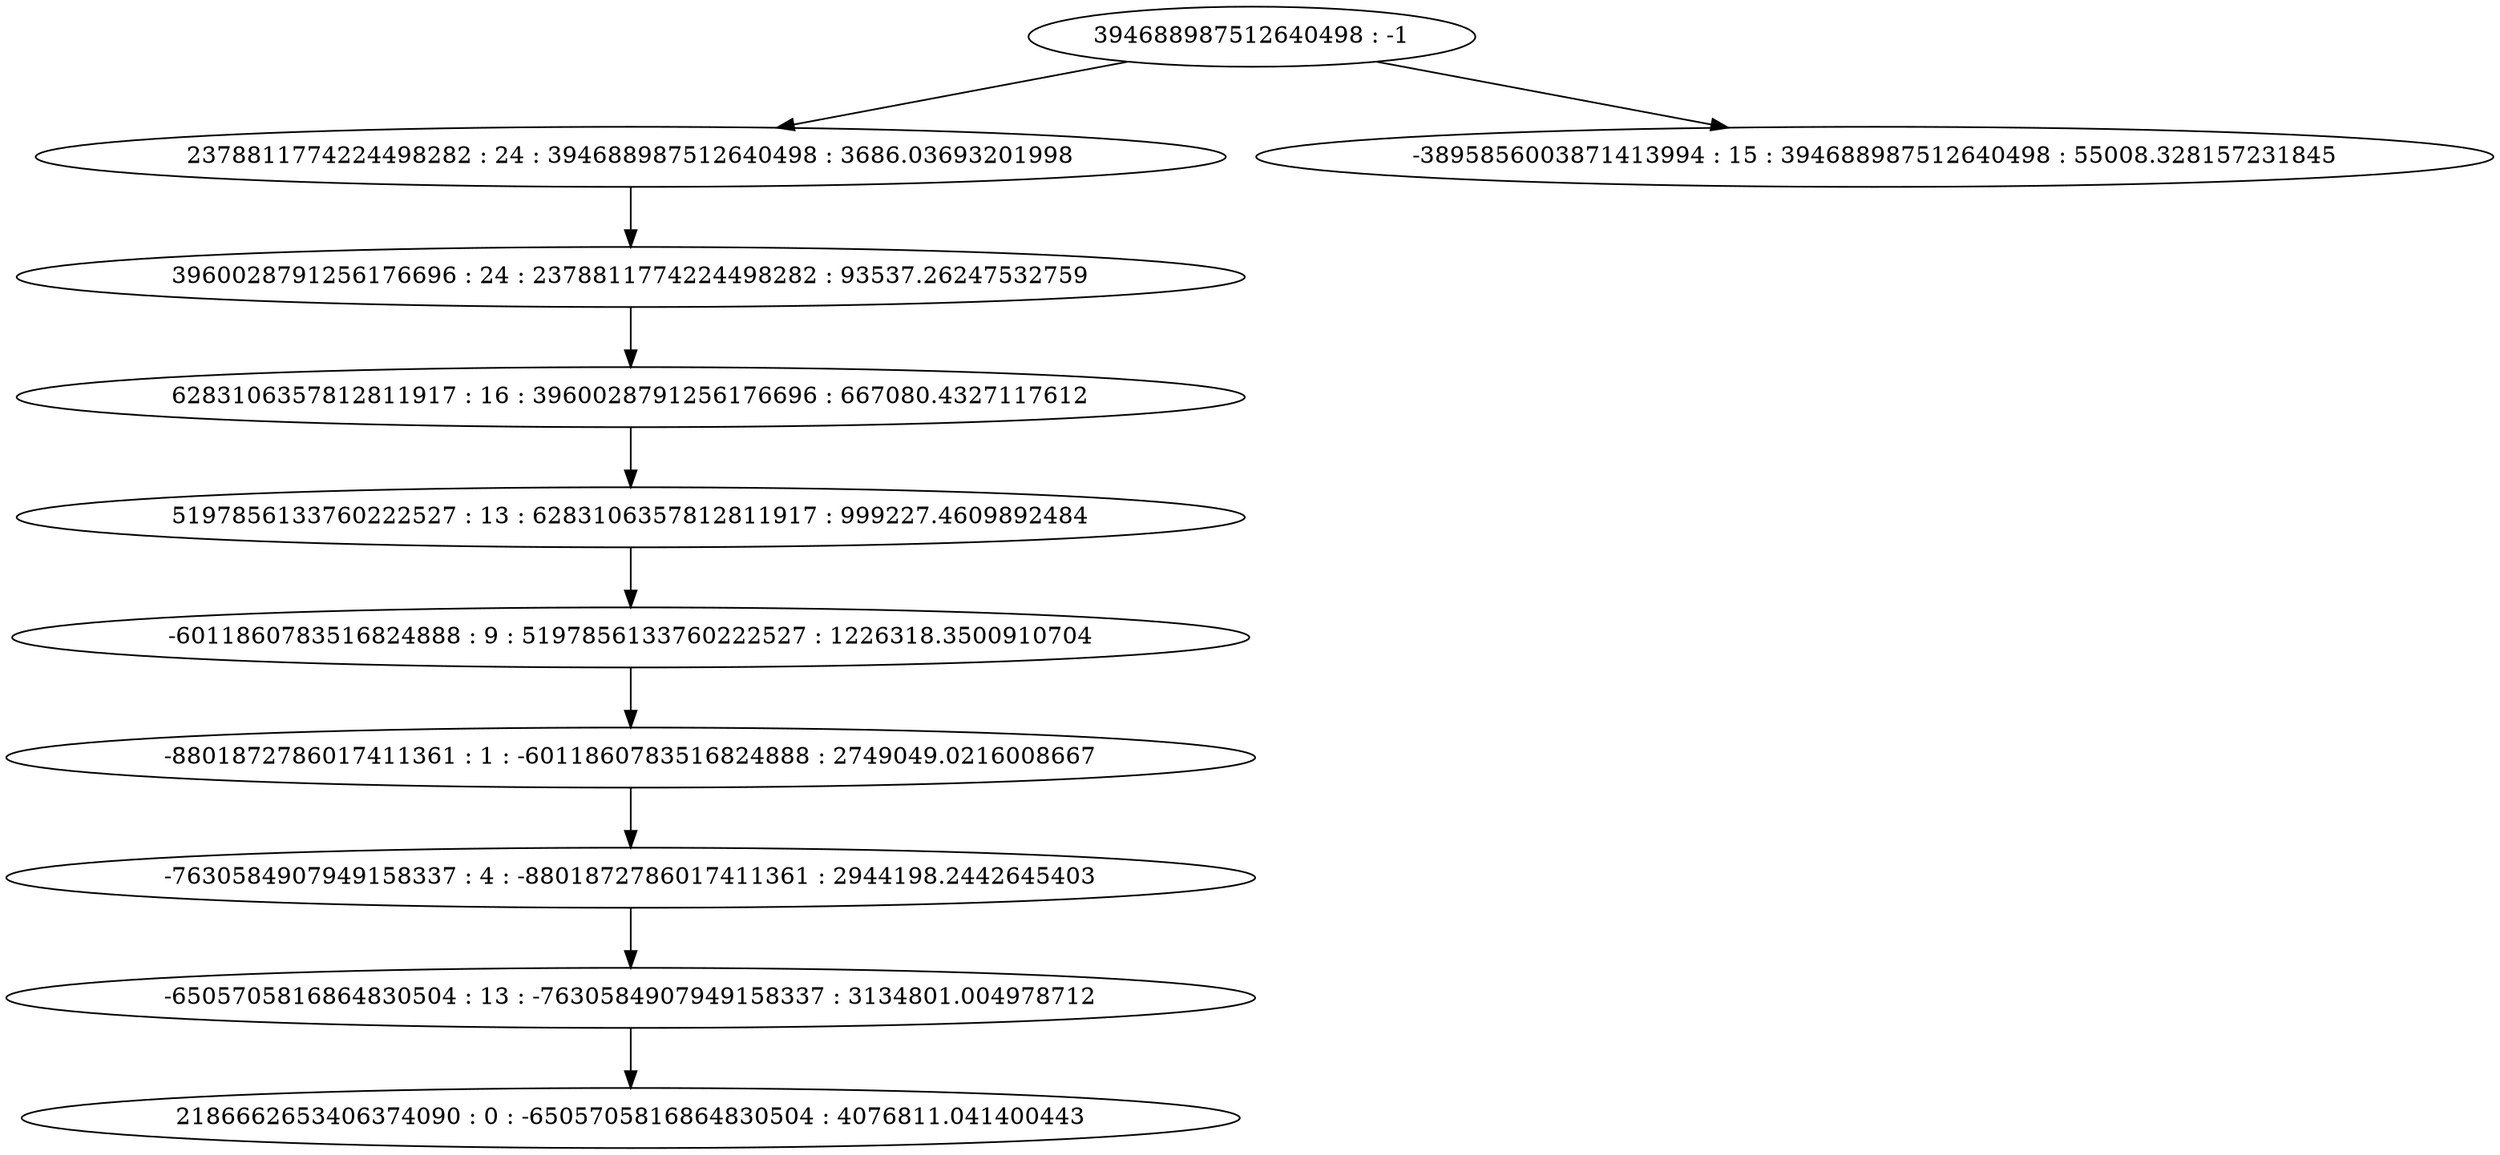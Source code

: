 digraph "plots_25_0.4_1000000.0_6000.0_5000000.0_0.5_25.0_selfish/tree_24_9.dot" {
	0 [label="394688987512640498 : -1"]
	1 [label="2378811774224498282 : 24 : 394688987512640498 : 3686.03693201998
"]
	2 [label="-3895856003871413994 : 15 : 394688987512640498 : 55008.328157231845
"]
	3 [label="3960028791256176696 : 24 : 2378811774224498282 : 93537.26247532759
"]
	4 [label="6283106357812811917 : 16 : 3960028791256176696 : 667080.4327117612
"]
	5 [label="5197856133760222527 : 13 : 6283106357812811917 : 999227.4609892484
"]
	6 [label="-6011860783516824888 : 9 : 5197856133760222527 : 1226318.3500910704
"]
	7 [label="-8801872786017411361 : 1 : -6011860783516824888 : 2749049.0216008667
"]
	8 [label="-7630584907949158337 : 4 : -8801872786017411361 : 2944198.2442645403
"]
	9 [label="-6505705816864830504 : 13 : -7630584907949158337 : 3134801.004978712
"]
	10 [label="2186662653406374090 : 0 : -6505705816864830504 : 4076811.041400443
"]
	0 -> 1
	1 -> 3
	3 -> 4
	4 -> 5
	5 -> 6
	6 -> 7
	7 -> 8
	8 -> 9
	9 -> 10
	0 -> 2
}
